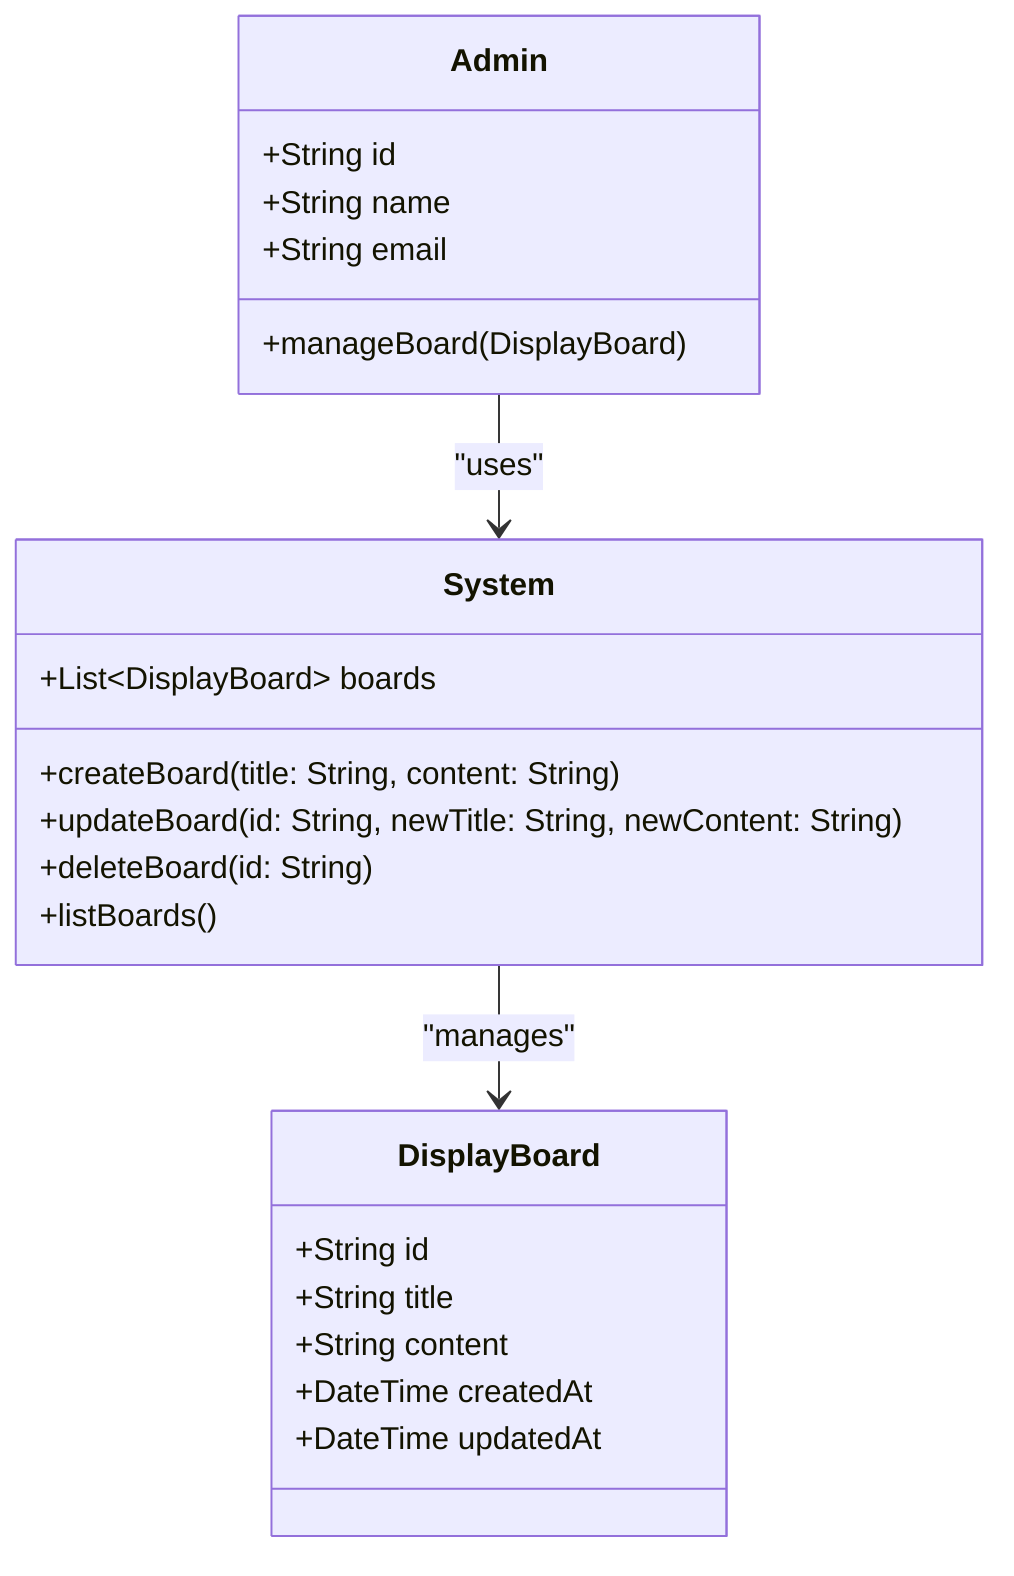 classDiagram
    class DisplayBoard {
        +String id
        +String title
        +String content
        +DateTime createdAt
        +DateTime updatedAt
    }

    class Admin {
        +String id
        +String name
        +String email
        +manageBoard(DisplayBoard)
    }

    class System {
        +List~DisplayBoard~ boards
        +createBoard(title: String, content: String)
        +updateBoard(id: String, newTitle: String, newContent: String)
        +deleteBoard(id: String)
        +listBoards()
    }

    Admin --> System : "uses"
    System --> DisplayBoard : "manages"